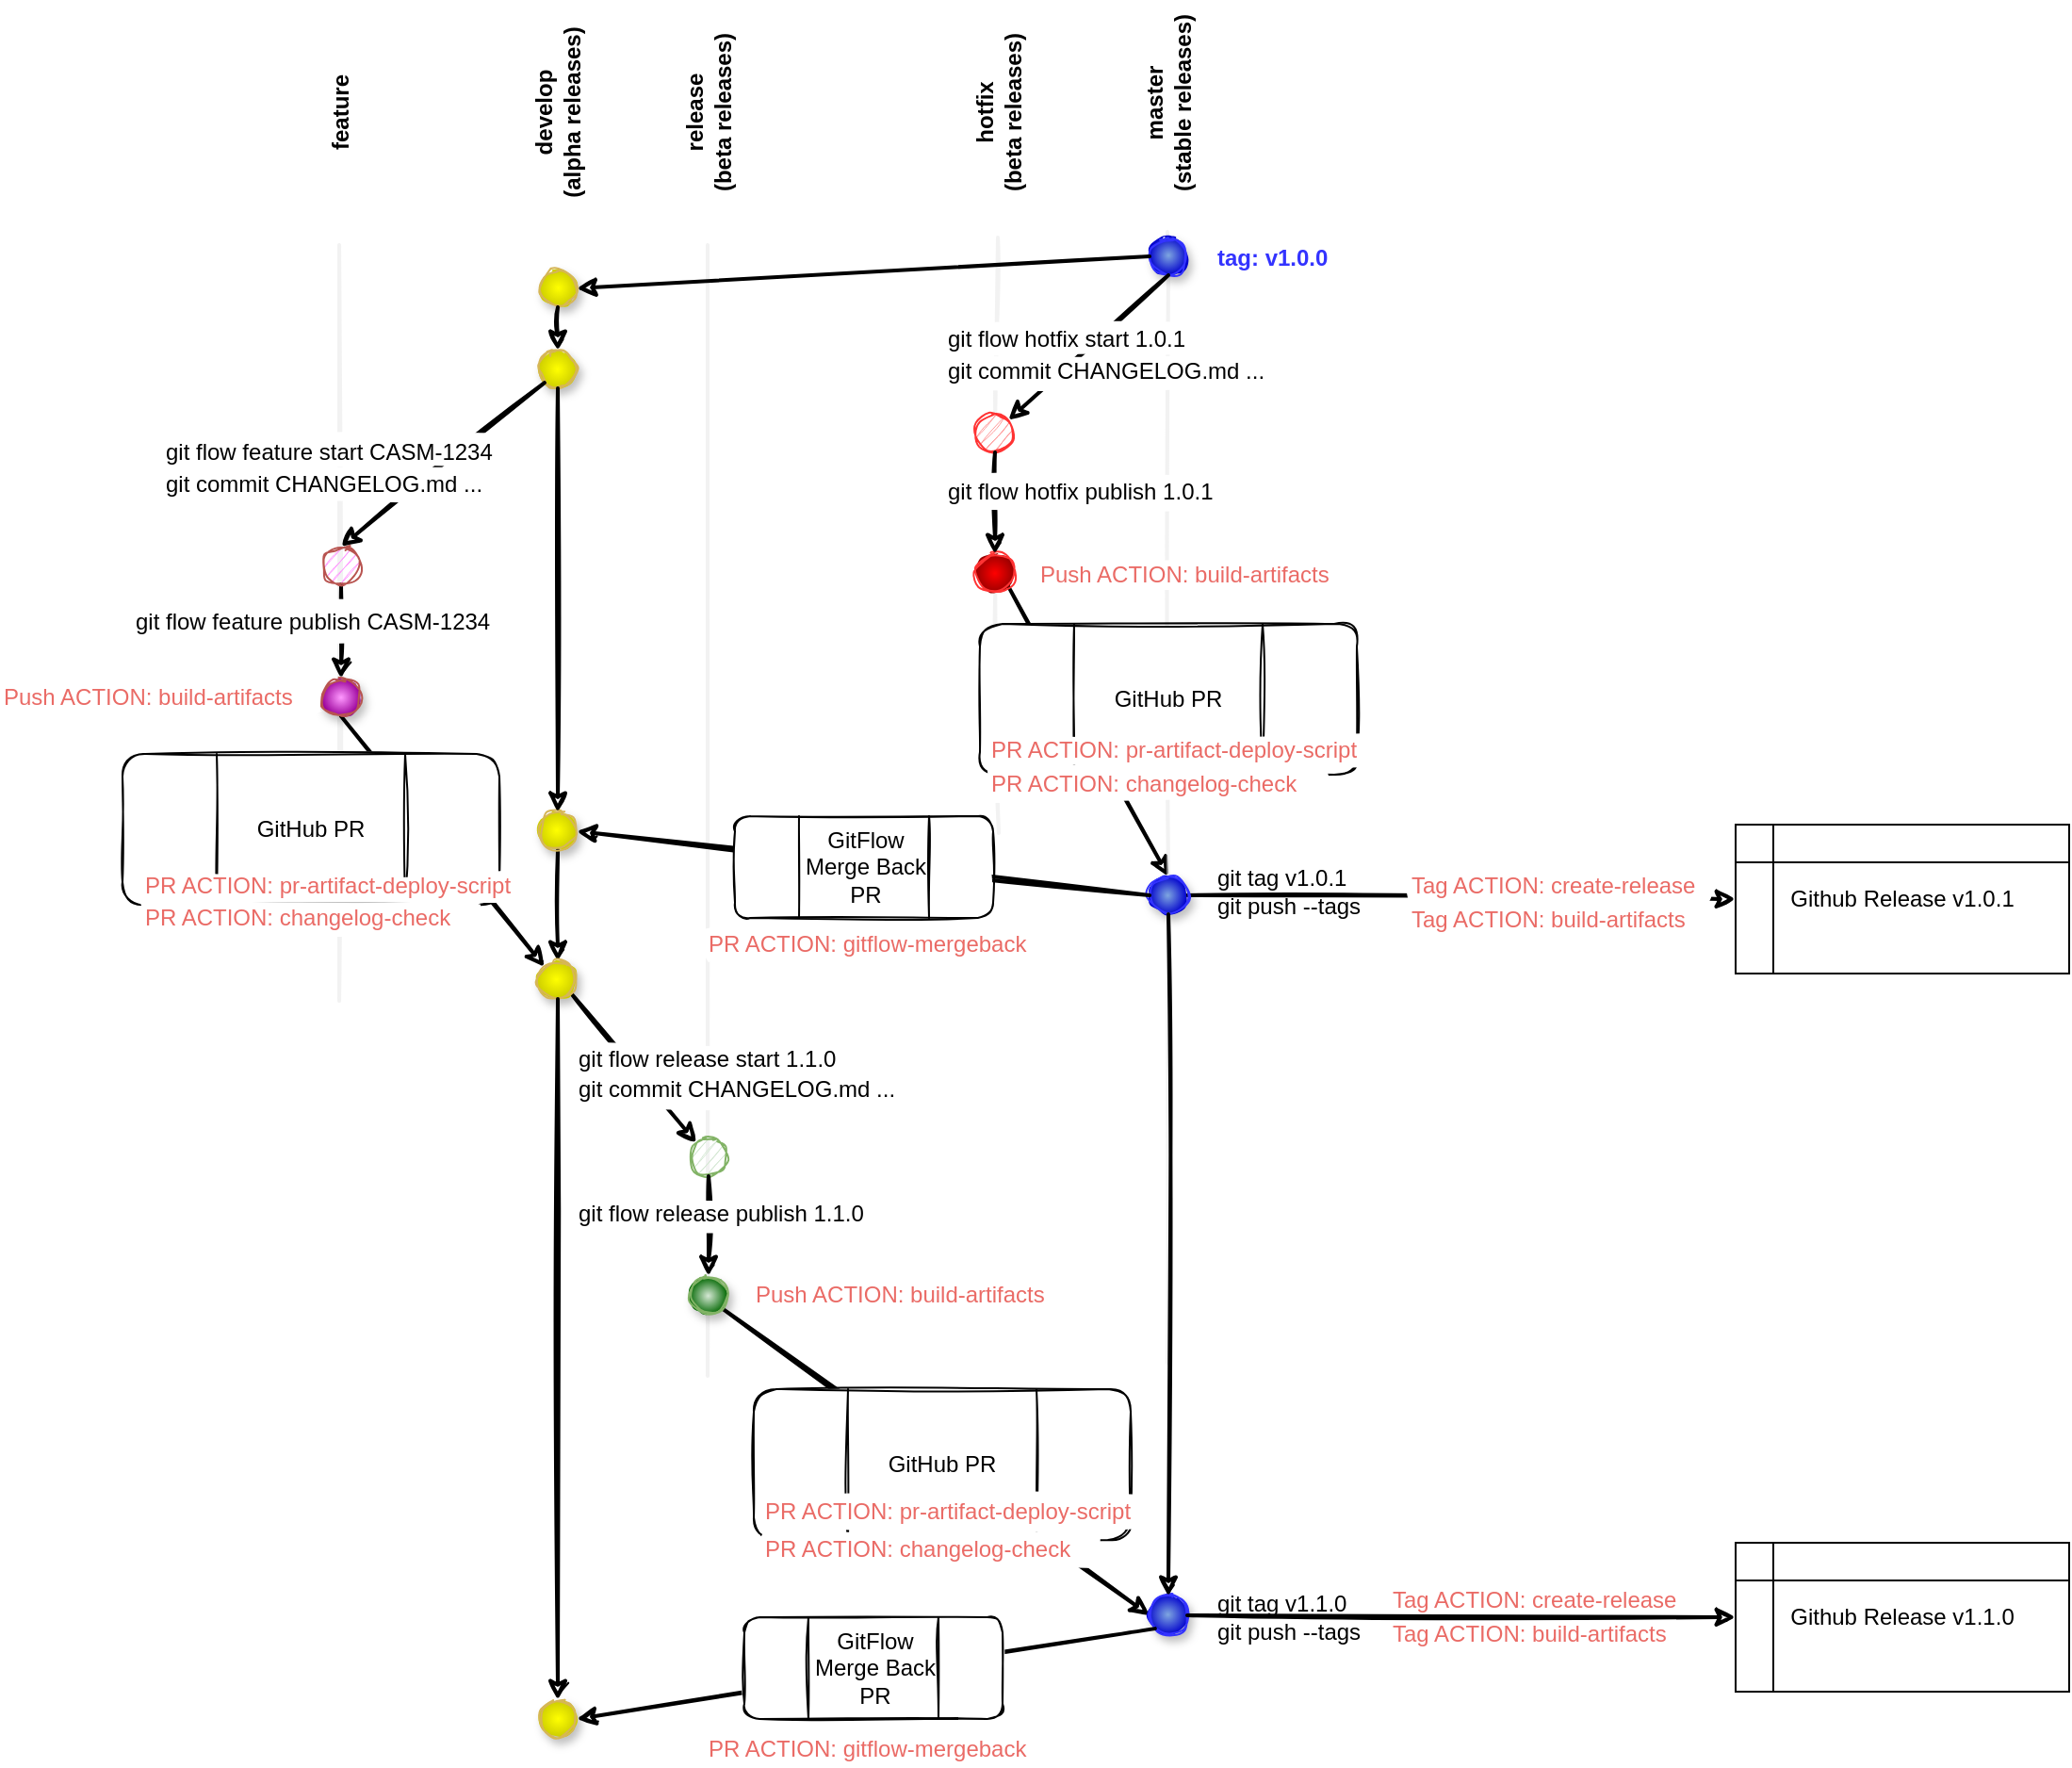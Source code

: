 <mxfile version="16.4.3" type="github">
  <diagram id="jE0tbtdRtXhwwxw7maQi" name="Page-1">
    <mxGraphModel dx="1298" dy="1185" grid="0" gridSize="10" guides="1" tooltips="1" connect="1" arrows="1" fold="1" page="0" pageScale="1" pageWidth="850" pageHeight="1100" background="none" math="0" shadow="0">
      <root>
        <mxCell id="0" />
        <mxCell id="1" parent="0" />
        <mxCell id="LsBYb9-5J5OpWKu_Bd03-10" style="rounded=1;orthogonalLoop=1;jettySize=auto;html=1;exitX=1;exitY=0.5;exitDx=0;exitDy=0;entryX=0;entryY=0.5;entryDx=0;entryDy=0;endArrow=classic;endFill=1;startArrow=none;startFill=0;strokeWidth=2;sketch=1;" edge="1" parent="1" source="DRClWILjRCVxKTy49Wwj-7" target="LsBYb9-5J5OpWKu_Bd03-3">
          <mxGeometry relative="1" as="geometry">
            <mxPoint x="1065" y="641" as="sourcePoint" />
            <mxPoint x="761" y="607" as="targetPoint" />
          </mxGeometry>
        </mxCell>
        <mxCell id="DRClWILjRCVxKTy49Wwj-10" style="rounded=1;orthogonalLoop=1;jettySize=auto;html=1;exitX=1;exitY=1;exitDx=0;exitDy=0;entryX=0.5;entryY=0;entryDx=0;entryDy=0;endArrow=classic;endFill=1;startArrow=none;startFill=0;strokeWidth=2;sketch=1;" parent="1" source="667S5ESOch-8aJcwRp_F-76" target="DRClWILjRCVxKTy49Wwj-7" edge="1">
          <mxGeometry relative="1" as="geometry">
            <mxPoint x="640" y="136" as="sourcePoint" />
            <mxPoint x="336" y="153" as="targetPoint" />
          </mxGeometry>
        </mxCell>
        <mxCell id="667S5ESOch-8aJcwRp_F-77" value="" style="endArrow=none;html=1;fontColor=#EA6B66;strokeWidth=2;fillColor=#eeeeee;strokeColor=#E6E6E6;shadow=0;opacity=50;sketch=1;rounded=1;" parent="1" target="667S5ESOch-8aJcwRp_F-76" edge="1">
          <mxGeometry width="50" height="50" relative="1" as="geometry">
            <mxPoint x="550" y="432" as="sourcePoint" />
            <mxPoint x="548.022" y="261.0" as="targetPoint" />
          </mxGeometry>
        </mxCell>
        <mxCell id="667S5ESOch-8aJcwRp_F-57" value="" style="endArrow=none;html=1;fontColor=#EA6B66;strokeWidth=2;fillColor=#eeeeee;strokeColor=#E6E6E6;shadow=0;opacity=50;startArrow=none;sketch=1;rounded=1;" parent="1" source="DRClWILjRCVxKTy49Wwj-7" target="667S5ESOch-8aJcwRp_F-56" edge="1">
          <mxGeometry width="50" height="50" relative="1" as="geometry">
            <mxPoint x="639.5" y="713" as="sourcePoint" />
            <mxPoint x="639.5" y="113" as="targetPoint" />
          </mxGeometry>
        </mxCell>
        <mxCell id="667S5ESOch-8aJcwRp_F-54" value="" style="endArrow=none;html=1;fontColor=#EA6B66;strokeWidth=2;fillColor=#eeeeee;strokeColor=#E6E6E6;shadow=0;opacity=50;startArrow=none;sketch=1;rounded=1;" parent="1" source="667S5ESOch-8aJcwRp_F-61" edge="1">
          <mxGeometry width="50" height="50" relative="1" as="geometry">
            <mxPoint x="549.5" y="716" as="sourcePoint" />
            <mxPoint x="549.5" y="116" as="targetPoint" />
          </mxGeometry>
        </mxCell>
        <mxCell id="667S5ESOch-8aJcwRp_F-55" value="" style="endArrow=none;html=1;fontColor=#EA6B66;strokeWidth=2;fillColor=#eeeeee;strokeColor=#E6E6E6;shadow=0;opacity=50;startArrow=none;sketch=1;rounded=1;" parent="1" source="667S5ESOch-8aJcwRp_F-56" edge="1">
          <mxGeometry width="50" height="50" relative="1" as="geometry">
            <mxPoint x="639.5" y="713" as="sourcePoint" />
            <mxPoint x="639.5" y="113" as="targetPoint" />
          </mxGeometry>
        </mxCell>
        <mxCell id="DRClWILjRCVxKTy49Wwj-6" value="GitHub PR" style="shape=process;whiteSpace=wrap;html=1;backgroundOutline=1;glass=0;fillColor=default;gradientColor=#ffffff;size=0.25;sketch=1;rounded=1;" parent="1" vertex="1">
          <mxGeometry x="540" y="321" width="200" height="80" as="geometry" />
        </mxCell>
        <mxCell id="667S5ESOch-8aJcwRp_F-53" value="" style="endArrow=none;html=1;fontColor=#EA6B66;strokeWidth=2;fillColor=#eeeeee;strokeColor=#E6E6E6;shadow=0;opacity=50;sketch=1;rounded=1;" parent="1" edge="1">
          <mxGeometry width="50" height="50" relative="1" as="geometry">
            <mxPoint x="395.5" y="720" as="sourcePoint" />
            <mxPoint x="395.5" y="120" as="targetPoint" />
          </mxGeometry>
        </mxCell>
        <mxCell id="667S5ESOch-8aJcwRp_F-52" value="" style="endArrow=none;html=1;fontColor=#EA6B66;strokeWidth=2;fillColor=#eeeeee;strokeColor=#E6E6E6;shadow=0;opacity=50;sketch=1;rounded=1;" parent="1" edge="1">
          <mxGeometry width="50" height="50" relative="1" as="geometry">
            <mxPoint x="200" y="521" as="sourcePoint" />
            <mxPoint x="200" y="120" as="targetPoint" />
          </mxGeometry>
        </mxCell>
        <mxCell id="667S5ESOch-8aJcwRp_F-1" value="" style="ellipse;whiteSpace=wrap;html=1;aspect=fixed;fillColor=#FFFF00;strokeColor=#d6b656;rounded=1;gradientColor=#CCCC00;gradientDirection=radial;shadow=1;sketch=1;" parent="1" vertex="1">
          <mxGeometry x="306" y="133" width="20" height="20" as="geometry" />
        </mxCell>
        <mxCell id="667S5ESOch-8aJcwRp_F-2" value="" style="ellipse;whiteSpace=wrap;html=1;aspect=fixed;fillColor=#FFFF00;strokeColor=#d6b656;rounded=1;gradientColor=#CCCC00;gradientDirection=radial;shadow=1;sketch=1;" parent="1" vertex="1">
          <mxGeometry x="306" y="176" width="20" height="20" as="geometry" />
        </mxCell>
        <mxCell id="667S5ESOch-8aJcwRp_F-14" style="edgeStyle=none;rounded=1;orthogonalLoop=1;jettySize=auto;html=1;exitX=0.5;exitY=1;exitDx=0;exitDy=0;entryX=0.5;entryY=0;entryDx=0;entryDy=0;startArrow=none;startFill=0;endArrow=classic;endFill=1;strokeWidth=2;sketch=1;" parent="1" source="667S5ESOch-8aJcwRp_F-3" target="667S5ESOch-8aJcwRp_F-21" edge="1">
          <mxGeometry relative="1" as="geometry">
            <mxPoint x="161" y="310" as="targetPoint" />
          </mxGeometry>
        </mxCell>
        <mxCell id="667S5ESOch-8aJcwRp_F-3" value="" style="ellipse;whiteSpace=wrap;html=1;aspect=fixed;fillColor=#FF99FF;strokeColor=#b85450;rounded=1;sketch=1;" parent="1" vertex="1">
          <mxGeometry x="191" y="280" width="20" height="20" as="geometry" />
        </mxCell>
        <mxCell id="667S5ESOch-8aJcwRp_F-25" style="edgeStyle=none;orthogonalLoop=1;jettySize=auto;html=1;exitX=0.5;exitY=1;exitDx=0;exitDy=0;entryX=0.5;entryY=0;entryDx=0;entryDy=0;startArrow=none;startFill=0;endArrow=classic;endFill=1;strokeWidth=2;sketch=1;rounded=1;" parent="1" source="667S5ESOch-8aJcwRp_F-4" target="667S5ESOch-8aJcwRp_F-24" edge="1">
          <mxGeometry relative="1" as="geometry" />
        </mxCell>
        <mxCell id="667S5ESOch-8aJcwRp_F-4" value="" style="ellipse;whiteSpace=wrap;html=1;aspect=fixed;fillColor=#FFFF00;strokeColor=#d6b656;rounded=1;gradientColor=#CCCC00;gradientDirection=radial;shadow=1;sketch=1;" parent="1" vertex="1">
          <mxGeometry x="306" y="421" width="20" height="20" as="geometry" />
        </mxCell>
        <mxCell id="667S5ESOch-8aJcwRp_F-8" style="rounded=1;orthogonalLoop=1;jettySize=auto;html=1;exitX=0.5;exitY=1;exitDx=0;exitDy=0;entryX=0.5;entryY=0;entryDx=0;entryDy=0;endArrow=classic;endFill=1;startArrow=none;startFill=0;strokeWidth=2;sketch=1;" parent="1" source="667S5ESOch-8aJcwRp_F-2" target="667S5ESOch-8aJcwRp_F-4" edge="1">
          <mxGeometry relative="1" as="geometry">
            <mxPoint x="318.929" y="176.071" as="sourcePoint" />
            <mxPoint x="216" y="209" as="targetPoint" />
          </mxGeometry>
        </mxCell>
        <mxCell id="667S5ESOch-8aJcwRp_F-9" style="rounded=1;orthogonalLoop=1;jettySize=auto;html=1;exitX=0;exitY=1;exitDx=0;exitDy=0;entryX=0.5;entryY=0;entryDx=0;entryDy=0;endArrow=classic;endFill=1;startArrow=none;startFill=0;strokeWidth=2;sketch=1;" parent="1" source="667S5ESOch-8aJcwRp_F-2" target="667S5ESOch-8aJcwRp_F-3" edge="1">
          <mxGeometry relative="1" as="geometry">
            <mxPoint x="292.929" y="186.071" as="sourcePoint" />
            <mxPoint x="190" y="219" as="targetPoint" />
          </mxGeometry>
        </mxCell>
        <mxCell id="667S5ESOch-8aJcwRp_F-12" style="rounded=1;orthogonalLoop=1;jettySize=auto;html=1;exitX=0.5;exitY=1;exitDx=0;exitDy=0;endArrow=classic;endFill=1;startArrow=none;startFill=0;strokeWidth=2;entryX=0.5;entryY=0;entryDx=0;entryDy=0;sketch=1;" parent="1" source="667S5ESOch-8aJcwRp_F-1" target="667S5ESOch-8aJcwRp_F-2" edge="1">
          <mxGeometry relative="1" as="geometry">
            <mxPoint x="326" y="179" as="sourcePoint" />
            <mxPoint x="316" y="149" as="targetPoint" />
          </mxGeometry>
        </mxCell>
        <mxCell id="667S5ESOch-8aJcwRp_F-15" value="git flow feature start CASM-1234" style="text;html=1;resizable=0;autosize=1;align=left;verticalAlign=middle;points=[];fillColor=default;strokeColor=none;rounded=1;glass=0;gradientColor=#ffffff;sketch=1;" parent="1" vertex="1">
          <mxGeometry x="106" y="220" width="190" height="20" as="geometry" />
        </mxCell>
        <mxCell id="667S5ESOch-8aJcwRp_F-16" value="&lt;b&gt;develop&lt;br&gt;(alpha releases)&lt;br&gt;&lt;/b&gt;" style="text;html=1;resizable=0;autosize=1;align=center;verticalAlign=middle;points=[];fillColor=none;strokeColor=none;rounded=1;glass=0;rotation=-90;sketch=1;" parent="1" vertex="1">
          <mxGeometry x="261" y="35" width="110" height="30" as="geometry" />
        </mxCell>
        <mxCell id="667S5ESOch-8aJcwRp_F-17" value="&lt;b&gt;feature&lt;/b&gt;" style="text;html=1;resizable=0;autosize=1;align=center;verticalAlign=middle;points=[];fillColor=none;strokeColor=none;rounded=1;glass=0;rotation=-90;sketch=1;" parent="1" vertex="1">
          <mxGeometry x="171" y="40" width="60" height="20" as="geometry" />
        </mxCell>
        <mxCell id="667S5ESOch-8aJcwRp_F-26" style="edgeStyle=none;orthogonalLoop=1;jettySize=auto;html=1;exitX=0.5;exitY=1;exitDx=0;exitDy=0;entryX=0;entryY=0;entryDx=0;entryDy=0;startArrow=none;startFill=0;endArrow=classic;endFill=1;strokeWidth=2;sketch=1;rounded=1;" parent="1" source="667S5ESOch-8aJcwRp_F-21" target="667S5ESOch-8aJcwRp_F-24" edge="1">
          <mxGeometry relative="1" as="geometry" />
        </mxCell>
        <mxCell id="667S5ESOch-8aJcwRp_F-21" value="" style="ellipse;whiteSpace=wrap;html=1;aspect=fixed;fillColor=#FF99FF;strokeColor=#b85450;rounded=1;gradientColor=#990099;gradientDirection=radial;shadow=1;sketch=1;" parent="1" vertex="1">
          <mxGeometry x="191" y="350" width="20" height="20" as="geometry" />
        </mxCell>
        <mxCell id="667S5ESOch-8aJcwRp_F-23" value="git flow feature publish CASM-1234" style="text;html=1;resizable=0;autosize=1;align=left;verticalAlign=middle;points=[];fillColor=default;strokeColor=none;rounded=1;glass=0;gradientColor=#ffffff;sketch=1;" parent="1" vertex="1">
          <mxGeometry x="90" y="310" width="200" height="20" as="geometry" />
        </mxCell>
        <mxCell id="667S5ESOch-8aJcwRp_F-33" style="edgeStyle=none;orthogonalLoop=1;jettySize=auto;html=1;exitX=1;exitY=1;exitDx=0;exitDy=0;fontColor=#EA6B66;startArrow=none;startFill=0;endArrow=classic;endFill=1;strokeWidth=2;sketch=1;rounded=1;" parent="1" source="667S5ESOch-8aJcwRp_F-24" target="667S5ESOch-8aJcwRp_F-32" edge="1">
          <mxGeometry relative="1" as="geometry" />
        </mxCell>
        <mxCell id="667S5ESOch-8aJcwRp_F-24" value="" style="ellipse;whiteSpace=wrap;html=1;aspect=fixed;fillColor=#FFFF00;strokeColor=#d6b656;rounded=1;gradientColor=#CCCC00;gradientDirection=radial;shadow=1;sketch=1;" parent="1" vertex="1">
          <mxGeometry x="306" y="500" width="20" height="20" as="geometry" />
        </mxCell>
        <mxCell id="667S5ESOch-8aJcwRp_F-27" value="GitHub PR" style="shape=process;whiteSpace=wrap;html=1;backgroundOutline=1;glass=0;fillColor=default;gradientColor=#ffffff;size=0.25;sketch=1;rounded=1;" parent="1" vertex="1">
          <mxGeometry x="85" y="390" width="200" height="80" as="geometry" />
        </mxCell>
        <mxCell id="667S5ESOch-8aJcwRp_F-29" value="&lt;font color=&quot;#ea6b66&quot;&gt;PR ACTION: changelog-check&lt;/font&gt;" style="text;html=1;resizable=0;autosize=1;align=left;verticalAlign=middle;points=[];fillColor=default;strokeColor=none;rounded=1;glass=0;gradientColor=#ffffff;sketch=1;" parent="1" vertex="1">
          <mxGeometry x="95" y="467" width="180" height="20" as="geometry" />
        </mxCell>
        <mxCell id="667S5ESOch-8aJcwRp_F-30" value="&lt;font color=&quot;#ea6b66&quot;&gt;PR ACTION: pr-artifact-deploy-script&lt;/font&gt;" style="text;html=1;resizable=0;autosize=1;align=left;verticalAlign=middle;points=[];fillColor=default;strokeColor=none;rounded=1;glass=0;gradientColor=#ffffff;sketch=1;" parent="1" vertex="1">
          <mxGeometry x="95" y="451" width="204" height="18" as="geometry" />
        </mxCell>
        <mxCell id="667S5ESOch-8aJcwRp_F-32" value="" style="ellipse;whiteSpace=wrap;html=1;aspect=fixed;fillColor=#d5e8d4;strokeColor=#82b366;rounded=1;shadow=0;sketch=1;" parent="1" vertex="1">
          <mxGeometry x="386" y="594" width="20" height="20" as="geometry" />
        </mxCell>
        <mxCell id="667S5ESOch-8aJcwRp_F-35" value="&lt;b&gt;release&lt;br&gt;(beta releases)&lt;br&gt;&lt;/b&gt;" style="text;html=1;resizable=0;autosize=1;align=center;verticalAlign=middle;points=[];fillColor=none;strokeColor=none;rounded=1;glass=0;rotation=-90;sketch=1;" parent="1" vertex="1">
          <mxGeometry x="346" y="35" width="100" height="30" as="geometry" />
        </mxCell>
        <mxCell id="667S5ESOch-8aJcwRp_F-51" style="edgeStyle=none;orthogonalLoop=1;jettySize=auto;html=1;exitX=1;exitY=1;exitDx=0;exitDy=0;entryX=0;entryY=0.5;entryDx=0;entryDy=0;fontColor=#EA6B66;startArrow=none;startFill=0;endArrow=classic;endFill=1;strokeWidth=2;sketch=1;rounded=1;" parent="1" source="667S5ESOch-8aJcwRp_F-36" target="667S5ESOch-8aJcwRp_F-50" edge="1">
          <mxGeometry relative="1" as="geometry" />
        </mxCell>
        <mxCell id="667S5ESOch-8aJcwRp_F-36" value="" style="ellipse;whiteSpace=wrap;html=1;aspect=fixed;fillColor=#d5e8d4;strokeColor=#82b366;rounded=1;gradientColor=#006600;gradientDirection=radial;shadow=1;sketch=1;" parent="1" vertex="1">
          <mxGeometry x="386" y="667" width="20" height="20" as="geometry" />
        </mxCell>
        <mxCell id="667S5ESOch-8aJcwRp_F-44" style="edgeStyle=none;orthogonalLoop=1;jettySize=auto;html=1;exitX=0.5;exitY=1;exitDx=0;exitDy=0;entryX=0.5;entryY=0;entryDx=0;entryDy=0;fontColor=#EA6B66;startArrow=none;startFill=0;endArrow=classic;endFill=1;strokeWidth=2;sketch=1;rounded=1;" parent="1" source="667S5ESOch-8aJcwRp_F-32" target="667S5ESOch-8aJcwRp_F-36" edge="1">
          <mxGeometry relative="1" as="geometry">
            <mxPoint x="396" y="680" as="sourcePoint" />
          </mxGeometry>
        </mxCell>
        <mxCell id="667S5ESOch-8aJcwRp_F-38" value="git flow release publish 1.1.0" style="text;html=1;resizable=0;autosize=1;align=left;verticalAlign=middle;points=[];fillColor=default;strokeColor=none;rounded=1;glass=0;gradientColor=#ffffff;sketch=1;" parent="1" vertex="1">
          <mxGeometry x="325" y="625" width="161" height="18" as="geometry" />
        </mxCell>
        <mxCell id="667S5ESOch-8aJcwRp_F-45" value="&lt;font color=&quot;#ea6b66&quot;&gt;Push ACTION: build-artifacts&lt;/font&gt;" style="text;html=1;resizable=0;autosize=1;align=left;verticalAlign=middle;points=[];fillColor=default;strokeColor=none;rounded=1;glass=0;gradientColor=#ffffff;sketch=1;" parent="1" vertex="1">
          <mxGeometry x="20" y="350" width="170" height="20" as="geometry" />
        </mxCell>
        <mxCell id="667S5ESOch-8aJcwRp_F-47" value="&lt;b&gt;hotfix&lt;br&gt;(beta releases)&lt;br&gt;&lt;/b&gt;" style="text;html=1;resizable=0;autosize=1;align=center;verticalAlign=middle;points=[];fillColor=none;strokeColor=none;rounded=1;glass=0;rotation=-90;sketch=1;" parent="1" vertex="1">
          <mxGeometry x="500" y="35" width="100" height="30" as="geometry" />
        </mxCell>
        <mxCell id="667S5ESOch-8aJcwRp_F-48" value="&lt;b&gt;master&lt;br&gt;(stable releases)&lt;br&gt;&lt;/b&gt;" style="text;html=1;resizable=0;autosize=1;align=center;verticalAlign=middle;points=[];fillColor=none;strokeColor=none;rounded=1;glass=0;rotation=-90;sketch=1;" parent="1" vertex="1">
          <mxGeometry x="585" y="30" width="110" height="30" as="geometry" />
        </mxCell>
        <mxCell id="667S5ESOch-8aJcwRp_F-49" value="GitHub PR" style="shape=process;whiteSpace=wrap;html=1;backgroundOutline=1;glass=0;fillColor=default;gradientColor=#ffffff;size=0.25;sketch=1;rounded=1;" parent="1" vertex="1">
          <mxGeometry x="420" y="727" width="200" height="80" as="geometry" />
        </mxCell>
        <mxCell id="667S5ESOch-8aJcwRp_F-50" value="" style="ellipse;whiteSpace=wrap;html=1;aspect=fixed;fillColor=#7EA6E0;strokeColor=#3333FF;rounded=1;gradientColor=#0000CC;gradientDirection=radial;shadow=1;sketch=1;" parent="1" vertex="1">
          <mxGeometry x="630" y="837" width="20" height="20" as="geometry" />
        </mxCell>
        <mxCell id="667S5ESOch-8aJcwRp_F-56" value="" style="ellipse;whiteSpace=wrap;html=1;aspect=fixed;fillColor=#7EA6E0;strokeColor=#3333FF;rounded=1;gradientColor=#0000CC;gradientDirection=radial;shadow=1;sketch=1;" parent="1" vertex="1">
          <mxGeometry x="630" y="116" width="20" height="20" as="geometry" />
        </mxCell>
        <mxCell id="667S5ESOch-8aJcwRp_F-59" style="rounded=1;orthogonalLoop=1;jettySize=auto;html=1;exitX=0;exitY=0.5;exitDx=0;exitDy=0;entryX=1;entryY=0.5;entryDx=0;entryDy=0;endArrow=classic;endFill=1;startArrow=none;startFill=0;strokeWidth=2;sketch=1;" parent="1" source="667S5ESOch-8aJcwRp_F-56" target="667S5ESOch-8aJcwRp_F-1" edge="1">
          <mxGeometry relative="1" as="geometry">
            <mxPoint x="326" y="206" as="sourcePoint" />
            <mxPoint x="326" y="306" as="targetPoint" />
          </mxGeometry>
        </mxCell>
        <mxCell id="667S5ESOch-8aJcwRp_F-61" value="" style="ellipse;whiteSpace=wrap;html=1;aspect=fixed;fillColor=#FF9999;strokeColor=#FF3333;rounded=1;gradientColor=none;gradientDirection=radial;sketch=1;" parent="1" vertex="1">
          <mxGeometry x="538" y="210" width="20" height="20" as="geometry" />
        </mxCell>
        <mxCell id="667S5ESOch-8aJcwRp_F-62" value="" style="endArrow=none;html=1;fontColor=#EA6B66;strokeWidth=2;fillColor=#eeeeee;strokeColor=#E6E6E6;shadow=0;opacity=50;startArrow=none;sketch=1;rounded=1;" parent="1" source="667S5ESOch-8aJcwRp_F-76" target="667S5ESOch-8aJcwRp_F-61" edge="1">
          <mxGeometry width="50" height="50" relative="1" as="geometry">
            <mxPoint x="549.5" y="716" as="sourcePoint" />
            <mxPoint x="549.5" y="116" as="targetPoint" />
          </mxGeometry>
        </mxCell>
        <mxCell id="667S5ESOch-8aJcwRp_F-66" style="rounded=1;orthogonalLoop=1;jettySize=auto;html=1;exitX=0;exitY=0.5;exitDx=0;exitDy=0;entryX=1;entryY=0;entryDx=0;entryDy=0;endArrow=classic;endFill=1;startArrow=none;startFill=0;strokeWidth=2;sketch=1;" parent="1" target="667S5ESOch-8aJcwRp_F-61" edge="1">
          <mxGeometry relative="1" as="geometry">
            <mxPoint x="640" y="136" as="sourcePoint" />
            <mxPoint x="336" y="153" as="targetPoint" />
          </mxGeometry>
        </mxCell>
        <mxCell id="667S5ESOch-8aJcwRp_F-67" value="git flow hotfix start 1.0.1" style="text;html=1;resizable=0;autosize=1;align=left;verticalAlign=middle;points=[];fillColor=default;strokeColor=none;rounded=1;glass=0;gradientColor=#ffffff;sketch=1;" parent="1" vertex="1">
          <mxGeometry x="521" y="161" width="136" height="18" as="geometry" />
        </mxCell>
        <mxCell id="667S5ESOch-8aJcwRp_F-68" value="git commit CHANGELOG.md ..." style="text;html=1;resizable=0;autosize=1;align=left;verticalAlign=middle;points=[];fillColor=default;strokeColor=none;rounded=1;glass=0;gradientColor=#ffffff;sketch=1;" parent="1" vertex="1">
          <mxGeometry x="106" y="238" width="178" height="18" as="geometry" />
        </mxCell>
        <mxCell id="667S5ESOch-8aJcwRp_F-40" value="git commit CHANGELOG.md ..." style="text;html=1;resizable=0;autosize=1;align=left;verticalAlign=middle;points=[];fillColor=default;strokeColor=none;rounded=1;glass=0;gradientColor=#ffffff;sketch=1;" parent="1" vertex="1">
          <mxGeometry x="325" y="559" width="178" height="18" as="geometry" />
        </mxCell>
        <mxCell id="667S5ESOch-8aJcwRp_F-70" value="git commit CHANGELOG.md ..." style="text;html=1;resizable=0;autosize=1;align=left;verticalAlign=middle;points=[];fillColor=default;strokeColor=none;rounded=1;glass=0;gradientColor=#ffffff;sketch=1;" parent="1" vertex="1">
          <mxGeometry x="521" y="178" width="178" height="18" as="geometry" />
        </mxCell>
        <mxCell id="667S5ESOch-8aJcwRp_F-76" value="" style="ellipse;whiteSpace=wrap;html=1;aspect=fixed;fillColor=#FF0000;strokeColor=#FF3333;rounded=1;gradientColor=#990000;gradientDirection=radial;sketch=1;" parent="1" vertex="1">
          <mxGeometry x="538" y="284" width="20" height="20" as="geometry" />
        </mxCell>
        <mxCell id="667S5ESOch-8aJcwRp_F-78" style="rounded=1;orthogonalLoop=1;jettySize=auto;html=1;exitX=0.5;exitY=1;exitDx=0;exitDy=0;entryX=0.5;entryY=0;entryDx=0;entryDy=0;endArrow=classic;endFill=1;startArrow=none;startFill=0;strokeWidth=2;sketch=1;" parent="1" source="667S5ESOch-8aJcwRp_F-61" target="667S5ESOch-8aJcwRp_F-76" edge="1">
          <mxGeometry relative="1" as="geometry">
            <mxPoint x="640" y="136" as="sourcePoint" />
            <mxPoint x="336" y="153" as="targetPoint" />
          </mxGeometry>
        </mxCell>
        <mxCell id="667S5ESOch-8aJcwRp_F-74" value="git flow hotfix publish 1.0.1" style="text;html=1;resizable=0;autosize=1;align=left;verticalAlign=middle;points=[];fillColor=default;strokeColor=none;rounded=1;glass=0;gradientColor=#ffffff;sketch=1;" parent="1" vertex="1">
          <mxGeometry x="521" y="242" width="151" height="18" as="geometry" />
        </mxCell>
        <mxCell id="DRClWILjRCVxKTy49Wwj-1" value="&lt;b&gt;&lt;font color=&quot;#3333ff&quot;&gt;tag: v1.0.0&lt;/font&gt;&lt;/b&gt;" style="text;html=1;resizable=0;autosize=1;align=left;verticalAlign=middle;points=[];fillColor=none;strokeColor=none;rounded=1;shadow=0;glass=0;sketch=1;fontColor=#EA6B66;" parent="1" vertex="1">
          <mxGeometry x="664" y="118" width="69" height="18" as="geometry" />
        </mxCell>
        <mxCell id="DRClWILjRCVxKTy49Wwj-2" value="&lt;font color=&quot;#ea6b66&quot;&gt;PR ACTION: changelog-check&lt;/font&gt;" style="text;html=1;resizable=0;autosize=1;align=left;verticalAlign=middle;points=[];fillColor=default;strokeColor=none;rounded=1;glass=0;gradientColor=#ffffff;sketch=1;" parent="1" vertex="1">
          <mxGeometry x="424" y="802" width="180" height="20" as="geometry" />
        </mxCell>
        <mxCell id="DRClWILjRCVxKTy49Wwj-3" value="&lt;font color=&quot;#ea6b66&quot;&gt;PR ACTION: pr-artifact-deploy-script&lt;/font&gt;" style="text;html=1;resizable=0;autosize=1;align=left;verticalAlign=middle;points=[];fillColor=default;strokeColor=none;rounded=1;glass=0;gradientColor=#ffffff;sketch=1;" parent="1" vertex="1">
          <mxGeometry x="424" y="783" width="204" height="18" as="geometry" />
        </mxCell>
        <mxCell id="DRClWILjRCVxKTy49Wwj-4" value="&lt;font color=&quot;#ea6b66&quot;&gt;PR ACTION: changelog-check&lt;/font&gt;" style="text;html=1;resizable=0;autosize=1;align=left;verticalAlign=middle;points=[];fillColor=default;strokeColor=none;rounded=1;glass=0;gradientColor=#ffffff;sketch=1;" parent="1" vertex="1">
          <mxGeometry x="544" y="396" width="180" height="20" as="geometry" />
        </mxCell>
        <mxCell id="DRClWILjRCVxKTy49Wwj-5" value="&lt;font color=&quot;#ea6b66&quot;&gt;PR ACTION: pr-artifact-deploy-script&lt;/font&gt;" style="text;html=1;resizable=0;autosize=1;align=left;verticalAlign=middle;points=[];fillColor=default;strokeColor=none;rounded=1;glass=0;gradientColor=#ffffff;sketch=1;" parent="1" vertex="1">
          <mxGeometry x="544" y="379" width="204" height="18" as="geometry" />
        </mxCell>
        <mxCell id="DRClWILjRCVxKTy49Wwj-7" value="" style="ellipse;whiteSpace=wrap;html=1;aspect=fixed;fillColor=#7EA6E0;strokeColor=#3333FF;rounded=1;gradientColor=#0000CC;gradientDirection=radial;shadow=1;sketch=1;" parent="1" vertex="1">
          <mxGeometry x="630" y="455" width="20" height="20" as="geometry" />
        </mxCell>
        <mxCell id="DRClWILjRCVxKTy49Wwj-8" value="" style="endArrow=none;html=1;fontColor=#EA6B66;strokeWidth=2;fillColor=#eeeeee;strokeColor=#E6E6E6;shadow=0;opacity=50;sketch=1;rounded=1;" parent="1" target="DRClWILjRCVxKTy49Wwj-7" edge="1">
          <mxGeometry width="50" height="50" relative="1" as="geometry">
            <mxPoint x="639.5" y="713" as="sourcePoint" />
            <mxPoint x="640" y="136" as="targetPoint" />
          </mxGeometry>
        </mxCell>
        <mxCell id="DRClWILjRCVxKTy49Wwj-11" value="&lt;font color=&quot;#ea6b66&quot;&gt;Push ACTION: build-artifacts&lt;/font&gt;" style="text;html=1;resizable=0;autosize=1;align=left;verticalAlign=middle;points=[];fillColor=default;strokeColor=none;rounded=1;glass=0;gradientColor=#ffffff;sketch=1;" parent="1" vertex="1">
          <mxGeometry x="570" y="285" width="170" height="20" as="geometry" />
        </mxCell>
        <mxCell id="DRClWILjRCVxKTy49Wwj-12" style="rounded=1;orthogonalLoop=1;jettySize=auto;html=1;exitX=0;exitY=0.5;exitDx=0;exitDy=0;entryX=1;entryY=0.5;entryDx=0;entryDy=0;endArrow=classic;endFill=1;startArrow=none;startFill=0;strokeWidth=2;sketch=1;" parent="1" source="DRClWILjRCVxKTy49Wwj-7" target="667S5ESOch-8aJcwRp_F-4" edge="1">
          <mxGeometry relative="1" as="geometry">
            <mxPoint x="640" y="136" as="sourcePoint" />
            <mxPoint x="336" y="153" as="targetPoint" />
          </mxGeometry>
        </mxCell>
        <mxCell id="DRClWILjRCVxKTy49Wwj-15" style="rounded=1;orthogonalLoop=1;jettySize=auto;html=1;exitX=0;exitY=0.5;exitDx=0;exitDy=0;entryX=0.5;entryY=0;entryDx=0;entryDy=0;endArrow=classic;endFill=1;startArrow=none;startFill=0;strokeWidth=2;sketch=1;" parent="1" target="667S5ESOch-8aJcwRp_F-50" edge="1">
          <mxGeometry relative="1" as="geometry">
            <mxPoint x="640" y="475" as="sourcePoint" />
            <mxPoint x="336" y="441" as="targetPoint" />
          </mxGeometry>
        </mxCell>
        <mxCell id="DRClWILjRCVxKTy49Wwj-17" value="&lt;font color=&quot;#000000&quot;&gt;git tag v1.1.0&lt;br&gt;git push --tags&lt;/font&gt;" style="text;html=1;resizable=0;autosize=1;align=left;verticalAlign=middle;points=[];fillColor=none;strokeColor=none;rounded=1;shadow=0;glass=0;sketch=1;fontColor=#EA6B66;" parent="1" vertex="1">
          <mxGeometry x="664" y="832" width="86" height="32" as="geometry" />
        </mxCell>
        <mxCell id="DRClWILjRCVxKTy49Wwj-20" value="&lt;font color=&quot;#ea6b66&quot;&gt;Tag ACTION: create-release&lt;/font&gt;" style="text;html=1;resizable=0;autosize=1;align=left;verticalAlign=middle;points=[];fillColor=default;strokeColor=none;rounded=1;glass=0;gradientColor=#ffffff;sketch=1;" parent="1" vertex="1">
          <mxGeometry x="757" y="830" width="161" height="18" as="geometry" />
        </mxCell>
        <mxCell id="DRClWILjRCVxKTy49Wwj-21" value="" style="ellipse;whiteSpace=wrap;html=1;aspect=fixed;fillColor=#FFFF00;strokeColor=#d6b656;rounded=1;gradientColor=#CCCC00;gradientDirection=radial;shadow=1;sketch=1;" parent="1" vertex="1">
          <mxGeometry x="306" y="892" width="20" height="20" as="geometry" />
        </mxCell>
        <mxCell id="DRClWILjRCVxKTy49Wwj-22" style="rounded=1;orthogonalLoop=1;jettySize=auto;html=1;exitX=0.5;exitY=1;exitDx=0;exitDy=0;entryX=0.5;entryY=0;entryDx=0;entryDy=0;endArrow=classic;endFill=1;startArrow=none;startFill=0;strokeWidth=2;sketch=1;" parent="1" source="667S5ESOch-8aJcwRp_F-24" target="DRClWILjRCVxKTy49Wwj-21" edge="1">
          <mxGeometry relative="1" as="geometry">
            <mxPoint x="650" y="485" as="sourcePoint" />
            <mxPoint x="650" y="847" as="targetPoint" />
          </mxGeometry>
        </mxCell>
        <mxCell id="667S5ESOch-8aJcwRp_F-34" value="git flow release start 1.1.0" style="text;html=1;resizable=0;autosize=1;align=left;verticalAlign=middle;points=[];fillColor=default;strokeColor=none;rounded=1;glass=0;gradientColor=#ffffff;sketch=1;" parent="1" vertex="1">
          <mxGeometry x="325" y="543" width="147" height="18" as="geometry" />
        </mxCell>
        <mxCell id="667S5ESOch-8aJcwRp_F-60" value="&lt;font color=&quot;#ea6b66&quot;&gt;Push ACTION: build-artifacts&lt;/font&gt;" style="text;html=1;resizable=0;autosize=1;align=left;verticalAlign=middle;points=[];fillColor=default;strokeColor=none;rounded=1;glass=0;gradientColor=#ffffff;sketch=1;" parent="1" vertex="1">
          <mxGeometry x="419" y="667" width="170" height="20" as="geometry" />
        </mxCell>
        <mxCell id="DRClWILjRCVxKTy49Wwj-25" style="rounded=1;orthogonalLoop=1;jettySize=auto;html=1;exitX=0;exitY=1;exitDx=0;exitDy=0;entryX=0.5;entryY=0;entryDx=0;entryDy=0;endArrow=classic;endFill=1;startArrow=none;startFill=0;strokeWidth=2;sketch=1;" parent="1" source="667S5ESOch-8aJcwRp_F-50" edge="1">
          <mxGeometry relative="1" as="geometry">
            <mxPoint x="326" y="530" as="sourcePoint" />
            <mxPoint x="326" y="902" as="targetPoint" />
          </mxGeometry>
        </mxCell>
        <mxCell id="DRClWILjRCVxKTy49Wwj-28" value="&lt;font color=&quot;#ea6b66&quot;&gt;Tag ACTION: build-artifacts&lt;/font&gt;" style="text;html=1;resizable=0;autosize=1;align=left;verticalAlign=middle;points=[];fillColor=default;strokeColor=none;rounded=1;glass=0;gradientColor=#ffffff;sketch=1;" parent="1" vertex="1">
          <mxGeometry x="767" y="469" width="155" height="18" as="geometry" />
        </mxCell>
        <mxCell id="DRClWILjRCVxKTy49Wwj-29" value="&lt;font color=&quot;#ea6b66&quot;&gt;Tag ACTION: build-artifacts&lt;/font&gt;" style="text;html=1;resizable=0;autosize=1;align=left;verticalAlign=middle;points=[];fillColor=default;strokeColor=none;rounded=1;glass=0;gradientColor=#ffffff;sketch=1;" parent="1" vertex="1">
          <mxGeometry x="757" y="848" width="155" height="18" as="geometry" />
        </mxCell>
        <mxCell id="LsBYb9-5J5OpWKu_Bd03-1" value="Github Release v1.1.0" style="shape=internalStorage;whiteSpace=wrap;html=1;backgroundOutline=1;" vertex="1" parent="1">
          <mxGeometry x="941" y="808.5" width="177" height="79" as="geometry" />
        </mxCell>
        <mxCell id="LsBYb9-5J5OpWKu_Bd03-3" value="Github Release v1.0.1" style="shape=internalStorage;whiteSpace=wrap;html=1;backgroundOutline=1;" vertex="1" parent="1">
          <mxGeometry x="941" y="427.5" width="177" height="79" as="geometry" />
        </mxCell>
        <mxCell id="DRClWILjRCVxKTy49Wwj-13" value="GitFlow Merge Back PR" style="shape=process;whiteSpace=wrap;html=1;backgroundOutline=1;glass=0;fillColor=default;gradientColor=#ffffff;size=0.25;sketch=1;rounded=1;" parent="1" vertex="1">
          <mxGeometry x="410" y="423" width="137" height="54" as="geometry" />
        </mxCell>
        <mxCell id="LsBYb9-5J5OpWKu_Bd03-7" value="GitFlow Merge Back PR" style="shape=process;whiteSpace=wrap;html=1;backgroundOutline=1;glass=0;fillColor=default;gradientColor=#ffffff;size=0.25;sketch=1;rounded=1;" vertex="1" parent="1">
          <mxGeometry x="415" y="848" width="137" height="54" as="geometry" />
        </mxCell>
        <mxCell id="LsBYb9-5J5OpWKu_Bd03-8" value="&lt;font color=&quot;#ea6b66&quot;&gt;PR ACTION: gitflow-mergeback&lt;/font&gt;" style="text;html=1;resizable=0;autosize=1;align=left;verticalAlign=middle;points=[];fillColor=default;strokeColor=none;rounded=1;glass=0;gradientColor=#ffffff;sketch=1;" vertex="1" parent="1">
          <mxGeometry x="394" y="482" width="179" height="18" as="geometry" />
        </mxCell>
        <mxCell id="LsBYb9-5J5OpWKu_Bd03-9" value="&lt;font color=&quot;#ea6b66&quot;&gt;PR ACTION: gitflow-mergeback&lt;/font&gt;" style="text;html=1;resizable=0;autosize=1;align=left;verticalAlign=middle;points=[];fillColor=default;strokeColor=none;rounded=1;glass=0;gradientColor=#ffffff;sketch=1;" vertex="1" parent="1">
          <mxGeometry x="394" y="909" width="179" height="18" as="geometry" />
        </mxCell>
        <mxCell id="DRClWILjRCVxKTy49Wwj-19" value="&lt;font color=&quot;#ea6b66&quot;&gt;Tag ACTION: create-release&lt;/font&gt;" style="text;html=1;resizable=0;autosize=1;align=left;verticalAlign=middle;points=[];fillColor=default;strokeColor=none;rounded=1;glass=0;gradientColor=#ffffff;sketch=1;" parent="1" vertex="1">
          <mxGeometry x="767" y="451" width="161" height="18" as="geometry" />
        </mxCell>
        <mxCell id="DRClWILjRCVxKTy49Wwj-18" value="&lt;font color=&quot;#000000&quot;&gt;git tag v1.0.1&lt;br&gt;git push --tags&lt;/font&gt;" style="text;html=1;resizable=0;autosize=1;align=left;verticalAlign=middle;points=[];fillColor=default;strokeColor=none;rounded=1;shadow=0;glass=0;sketch=1;fontColor=#EA6B66;opacity=0;gradientColor=none;fillStyle=solid;" parent="1" vertex="1">
          <mxGeometry x="664" y="447" width="86" height="32" as="geometry" />
        </mxCell>
        <mxCell id="LsBYb9-5J5OpWKu_Bd03-11" style="rounded=1;orthogonalLoop=1;jettySize=auto;html=1;exitX=1;exitY=0.5;exitDx=0;exitDy=0;entryX=0;entryY=0.5;entryDx=0;entryDy=0;endArrow=classic;endFill=1;startArrow=none;startFill=0;strokeWidth=2;sketch=1;" edge="1" parent="1" source="667S5ESOch-8aJcwRp_F-50" target="LsBYb9-5J5OpWKu_Bd03-1">
          <mxGeometry relative="1" as="geometry">
            <mxPoint x="707" y="745" as="sourcePoint" />
            <mxPoint x="998" y="747" as="targetPoint" />
          </mxGeometry>
        </mxCell>
      </root>
    </mxGraphModel>
  </diagram>
</mxfile>
